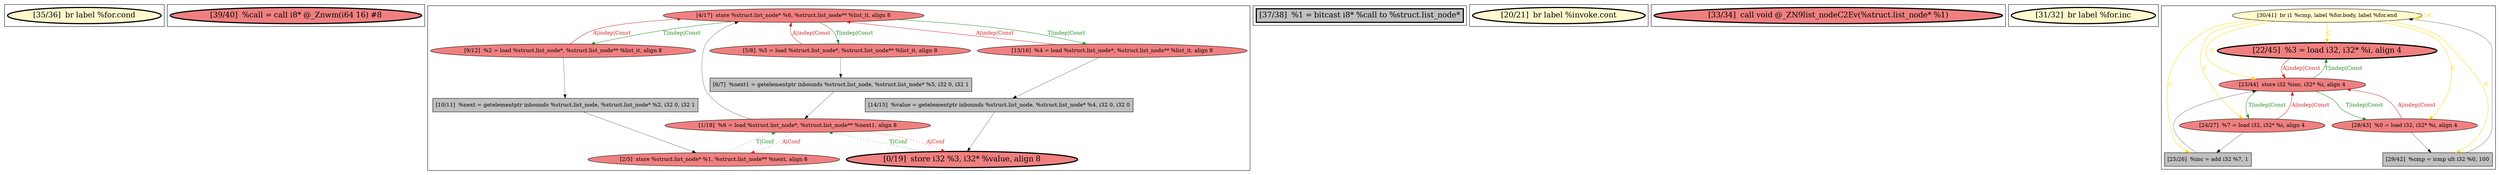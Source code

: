 
digraph G {





subgraph cluster7 {


node770 [penwidth=3.0,fontsize=20,fillcolor=lemonchiffon,label="[35/36]  br label %for.cond",shape=ellipse,style=filled ]



}

subgraph cluster6 {


node769 [penwidth=3.0,fontsize=20,fillcolor=lightcoral,label="[39/40]  %call = call i8* @_Znwm(i64 16) #8",shape=ellipse,style=filled ]



}

subgraph cluster0 {


node756 [fillcolor=lightcoral,label="[4/17]  store %struct.list_node* %6, %struct.list_node** %list_it, align 8",shape=ellipse,style=filled ]
node755 [fillcolor=lightcoral,label="[5/8]  %5 = load %struct.list_node*, %struct.list_node** %list_it, align 8",shape=ellipse,style=filled ]
node757 [fillcolor=lightcoral,label="[9/12]  %2 = load %struct.list_node*, %struct.list_node** %list_it, align 8",shape=ellipse,style=filled ]
node749 [fillcolor=lightcoral,label="[13/16]  %4 = load %struct.list_node*, %struct.list_node** %list_it, align 8",shape=ellipse,style=filled ]
node748 [fillcolor=grey,label="[6/7]  %next1 = getelementptr inbounds %struct.list_node, %struct.list_node* %5, i32 0, i32 1",shape=rectangle,style=filled ]
node754 [fillcolor=lightcoral,label="[1/18]  %6 = load %struct.list_node*, %struct.list_node** %next1, align 8",shape=ellipse,style=filled ]
node751 [penwidth=3.0,fontsize=20,fillcolor=lightcoral,label="[0/19]  store i32 %3, i32* %value, align 8",shape=ellipse,style=filled ]
node750 [fillcolor=grey,label="[14/15]  %value = getelementptr inbounds %struct.list_node, %struct.list_node* %4, i32 0, i32 0",shape=rectangle,style=filled ]
node752 [fillcolor=grey,label="[10/11]  %next = getelementptr inbounds %struct.list_node, %struct.list_node* %2, i32 0, i32 1",shape=rectangle,style=filled ]
node753 [fillcolor=lightcoral,label="[2/3]  store %struct.list_node* %1, %struct.list_node** %next, align 8",shape=ellipse,style=filled ]

node757->node752 [style=solid,color=black,label="",penwidth=0.5,fontcolor=black ]
node752->node753 [style=solid,color=black,label="",penwidth=0.5,fontcolor=black ]
node756->node757 [style=solid,color=forestgreen,label="T|indep|Const",penwidth=1.0,fontcolor=forestgreen ]
node756->node749 [style=solid,color=forestgreen,label="T|indep|Const",penwidth=1.0,fontcolor=forestgreen ]
node750->node751 [style=solid,color=black,label="",penwidth=0.5,fontcolor=black ]
node755->node748 [style=solid,color=black,label="",penwidth=0.5,fontcolor=black ]
node756->node755 [style=solid,color=forestgreen,label="T|indep|Const",penwidth=1.0,fontcolor=forestgreen ]
node749->node756 [style=solid,color=firebrick3,label="A|indep|Const",penwidth=1.0,fontcolor=firebrick3 ]
node751->node754 [style=dotted,color=forestgreen,label="T|Conf",penwidth=1.0,fontcolor=forestgreen ]
node754->node751 [style=dotted,color=firebrick3,label="A|Conf",penwidth=1.0,fontcolor=firebrick3 ]
node748->node754 [style=solid,color=black,label="",penwidth=0.5,fontcolor=black ]
node754->node756 [style=solid,color=black,label="",penwidth=0.5,fontcolor=black ]
node755->node756 [style=solid,color=firebrick3,label="A|indep|Const",penwidth=1.0,fontcolor=firebrick3 ]
node753->node754 [style=dotted,color=forestgreen,label="T|Conf",penwidth=1.0,fontcolor=forestgreen ]
node754->node753 [style=dotted,color=firebrick3,label="A|Conf",penwidth=1.0,fontcolor=firebrick3 ]
node749->node750 [style=solid,color=black,label="",penwidth=0.5,fontcolor=black ]
node757->node756 [style=solid,color=firebrick3,label="A|indep|Const",penwidth=1.0,fontcolor=firebrick3 ]


}

subgraph cluster5 {


node768 [penwidth=3.0,fontsize=20,fillcolor=grey,label="[37/38]  %1 = bitcast i8* %call to %struct.list_node*",shape=rectangle,style=filled ]



}

subgraph cluster1 {


node758 [penwidth=3.0,fontsize=20,fillcolor=lemonchiffon,label="[20/21]  br label %invoke.cont",shape=ellipse,style=filled ]



}

subgraph cluster2 {


node759 [penwidth=3.0,fontsize=20,fillcolor=lightcoral,label="[33/34]  call void @_ZN9list_nodeC2Ev(%struct.list_node* %1)",shape=ellipse,style=filled ]



}

subgraph cluster3 {


node760 [penwidth=3.0,fontsize=20,fillcolor=lemonchiffon,label="[31/32]  br label %for.inc",shape=ellipse,style=filled ]



}

subgraph cluster4 {


node767 [fillcolor=lemonchiffon,label="[30/41]  br i1 %cmp, label %for.body, label %for.end",shape=ellipse,style=filled ]
node763 [penwidth=3.0,fontsize=20,fillcolor=lightcoral,label="[22/45]  %3 = load i32, i32* %i, align 4",shape=ellipse,style=filled ]
node761 [fillcolor=lightcoral,label="[28/43]  %0 = load i32, i32* %i, align 4",shape=ellipse,style=filled ]
node765 [fillcolor=grey,label="[29/42]  %cmp = icmp ult i32 %0, 100",shape=rectangle,style=filled ]
node764 [fillcolor=grey,label="[25/26]  %inc = add i32 %7, 1",shape=rectangle,style=filled ]
node762 [fillcolor=lightcoral,label="[23/44]  store i32 %inc, i32* %i, align 4",shape=ellipse,style=filled ]
node766 [fillcolor=lightcoral,label="[24/27]  %7 = load i32, i32* %i, align 4",shape=ellipse,style=filled ]

node767->node766 [style=solid,color=gold,label="C",penwidth=1.0,fontcolor=gold ]
node767->node761 [style=solid,color=gold,label="C",penwidth=1.0,fontcolor=gold ]
node764->node762 [style=solid,color=black,label="",penwidth=0.5,fontcolor=black ]
node762->node766 [style=solid,color=forestgreen,label="T|indep|Const",penwidth=1.0,fontcolor=forestgreen ]
node767->node767 [style=solid,color=gold,label="C",penwidth=1.0,fontcolor=gold ]
node766->node762 [style=solid,color=firebrick3,label="A|indep|Const",penwidth=1.0,fontcolor=firebrick3 ]
node761->node762 [style=solid,color=firebrick3,label="A|indep|Const",penwidth=1.0,fontcolor=firebrick3 ]
node761->node765 [style=solid,color=black,label="",penwidth=0.5,fontcolor=black ]
node762->node763 [style=solid,color=forestgreen,label="T|indep|Const",penwidth=1.0,fontcolor=forestgreen ]
node767->node765 [style=solid,color=gold,label="C",penwidth=1.0,fontcolor=gold ]
node763->node762 [style=solid,color=firebrick3,label="A|indep|Const",penwidth=1.0,fontcolor=firebrick3 ]
node765->node767 [style=solid,color=black,label="",penwidth=0.5,fontcolor=black ]
node767->node764 [style=solid,color=gold,label="C",penwidth=1.0,fontcolor=gold ]
node766->node764 [style=solid,color=black,label="",penwidth=0.5,fontcolor=black ]
node767->node762 [style=solid,color=gold,label="C",penwidth=1.0,fontcolor=gold ]
node762->node761 [style=solid,color=forestgreen,label="T|indep|Const",penwidth=1.0,fontcolor=forestgreen ]
node767->node763 [style=solid,color=gold,label="C",penwidth=1.0,fontcolor=gold ]


}

}
